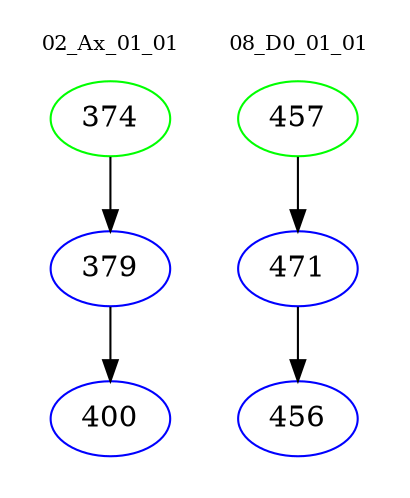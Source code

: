 digraph{
subgraph cluster_0 {
color = white
label = "02_Ax_01_01";
fontsize=10;
T0_374 [label="374", color="green"]
T0_374 -> T0_379 [color="black"]
T0_379 [label="379", color="blue"]
T0_379 -> T0_400 [color="black"]
T0_400 [label="400", color="blue"]
}
subgraph cluster_1 {
color = white
label = "08_D0_01_01";
fontsize=10;
T1_457 [label="457", color="green"]
T1_457 -> T1_471 [color="black"]
T1_471 [label="471", color="blue"]
T1_471 -> T1_456 [color="black"]
T1_456 [label="456", color="blue"]
}
}

